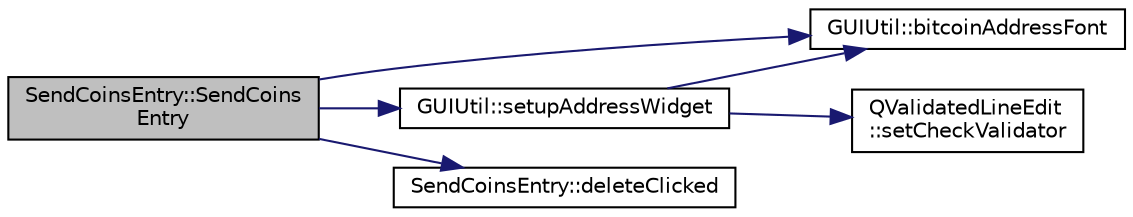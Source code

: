 digraph "SendCoinsEntry::SendCoinsEntry"
{
  edge [fontname="Helvetica",fontsize="10",labelfontname="Helvetica",labelfontsize="10"];
  node [fontname="Helvetica",fontsize="10",shape=record];
  rankdir="LR";
  Node0 [label="SendCoinsEntry::SendCoins\lEntry",height=0.2,width=0.4,color="black", fillcolor="grey75", style="filled", fontcolor="black"];
  Node0 -> Node1 [color="midnightblue",fontsize="10",style="solid",fontname="Helvetica"];
  Node1 [label="GUIUtil::setupAddressWidget",height=0.2,width=0.4,color="black", fillcolor="white", style="filled",URL="$namespace_g_u_i_util.html#aeb3b902c0536bdb9c2def3d3e465aeba"];
  Node1 -> Node2 [color="midnightblue",fontsize="10",style="solid",fontname="Helvetica"];
  Node2 [label="GUIUtil::bitcoinAddressFont",height=0.2,width=0.4,color="black", fillcolor="white", style="filled",URL="$namespace_g_u_i_util.html#a6630c77d0f51ac2a1acdc5fe06c75283"];
  Node1 -> Node3 [color="midnightblue",fontsize="10",style="solid",fontname="Helvetica"];
  Node3 [label="QValidatedLineEdit\l::setCheckValidator",height=0.2,width=0.4,color="black", fillcolor="white", style="filled",URL="$class_q_validated_line_edit.html#af365be1760e17fd1ea6b430fa6005bd2"];
  Node0 -> Node2 [color="midnightblue",fontsize="10",style="solid",fontname="Helvetica"];
  Node0 -> Node4 [color="midnightblue",fontsize="10",style="solid",fontname="Helvetica"];
  Node4 [label="SendCoinsEntry::deleteClicked",height=0.2,width=0.4,color="black", fillcolor="white", style="filled",URL="$class_send_coins_entry.html#aa749b51119d0504f204bbf7c90744e2e"];
}
